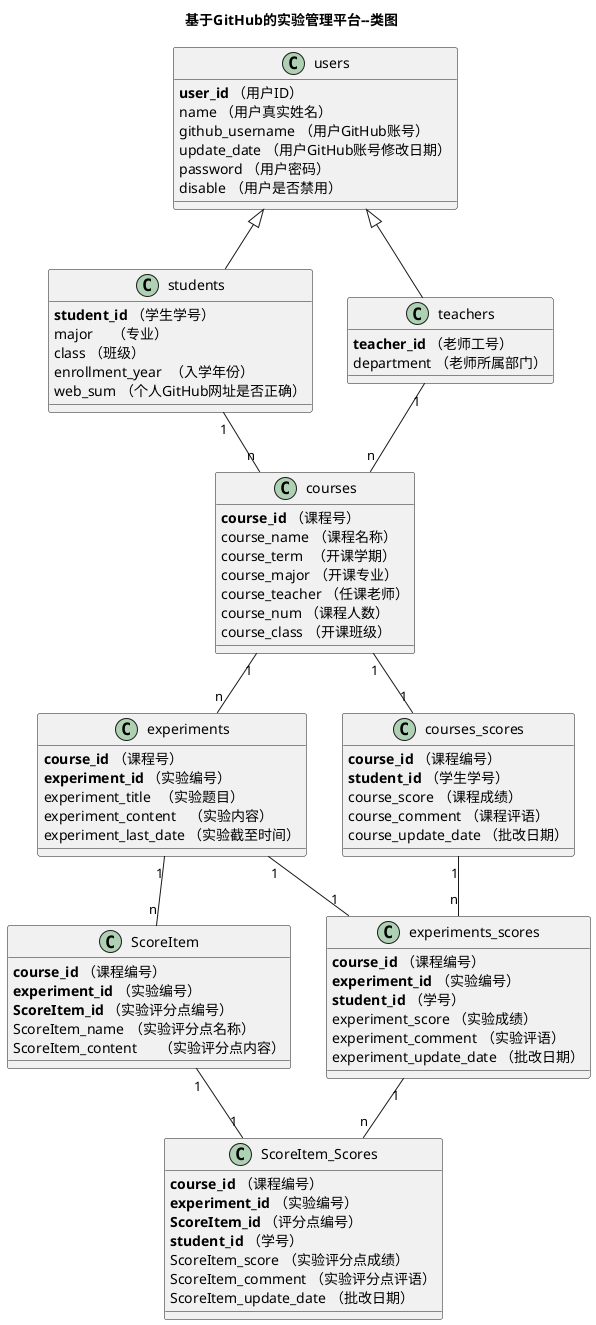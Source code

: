 @startuml
title 基于GitHub的实验管理平台--类图
class users {
    <b>user_id</b> （用户ID）
    name （用户真实姓名）
    github_username （用户GitHub账号）
    update_date （用户GitHub账号修改日期）
    password （用户密码）
    disable （用户是否禁用）
}
class teachers{
    <b>teacher_id</b> （老师工号）
    department （老师所属部门）
}
class students{
    <b>student_id</b> （学生学号）
    major	（专业）
    class （班级）
    enrollment_year	（入学年份）
    web_sum （个人GitHub网址是否正确）
}
users <|- students
users <|-- teachers

class courses {
    <b>course_id</b> （课程号）
    course_name （课程名称）
    course_term	 （开课学期）
    course_major （开课专业）
    course_teacher （任课老师）
    course_num （课程人数）
    course_class （开课班级）


}

class experiments {
    <b>course_id</b> （课程号）
    <b>experiment_id</b> （实验编号）
    experiment_title	（实验题目）
    experiment_content	（实验内容）
    experiment_last_date （实验截至时间）
}

class courses_scores {
	<b>course_id</b> （课程编号）
    <b>student_id</b> （学生学号）
    course_score （课程成绩）
    course_comment （课程评语）
    course_update_date （批改日期）

}

class experiments_scores {
    <b>course_id</b> （课程编号）
    <b>experiment_id</b> （实验编号）
    <b>student_id</b> （学号）
    experiment_score （实验成绩）
    experiment_comment （实验评语）
    experiment_update_date （批改日期）


}

class ScoreItem {
	<b>course_id</b> （课程编号）
    <b>experiment_id</b> （实验编号）
    <b>ScoreItem_id</b> （实验评分点编号）
    ScoreItem_name	（实验评分点名称）
    ScoreItem_content	（实验评分点内容）
}
class ScoreItem_Scores {
    <b>course_id</b> （课程编号）
    <b>experiment_id</b> （实验编号）
    <b>ScoreItem_id</b> （评分点编号）
    <b>student_id</b> （学号）
   ScoreItem_score （实验评分点成绩）
   ScoreItem_comment （实验评分点评语）
   ScoreItem_update_date （批改日期）

}
students "1" -- "n"  courses
courses_scores "1" -- "n"  experiments_scores
teachers "1" -- "n"  courses
courses "1" -- "n" experiments
courses "1" -- "1" courses_scores
experiments "1" -- "1" experiments_scores
experiments "1" - "n" ScoreItem
experiments_scores "1" -- "n"  ScoreItem_Scores
ScoreItem "1" -- "1" ScoreItem_Scores


@enduml
